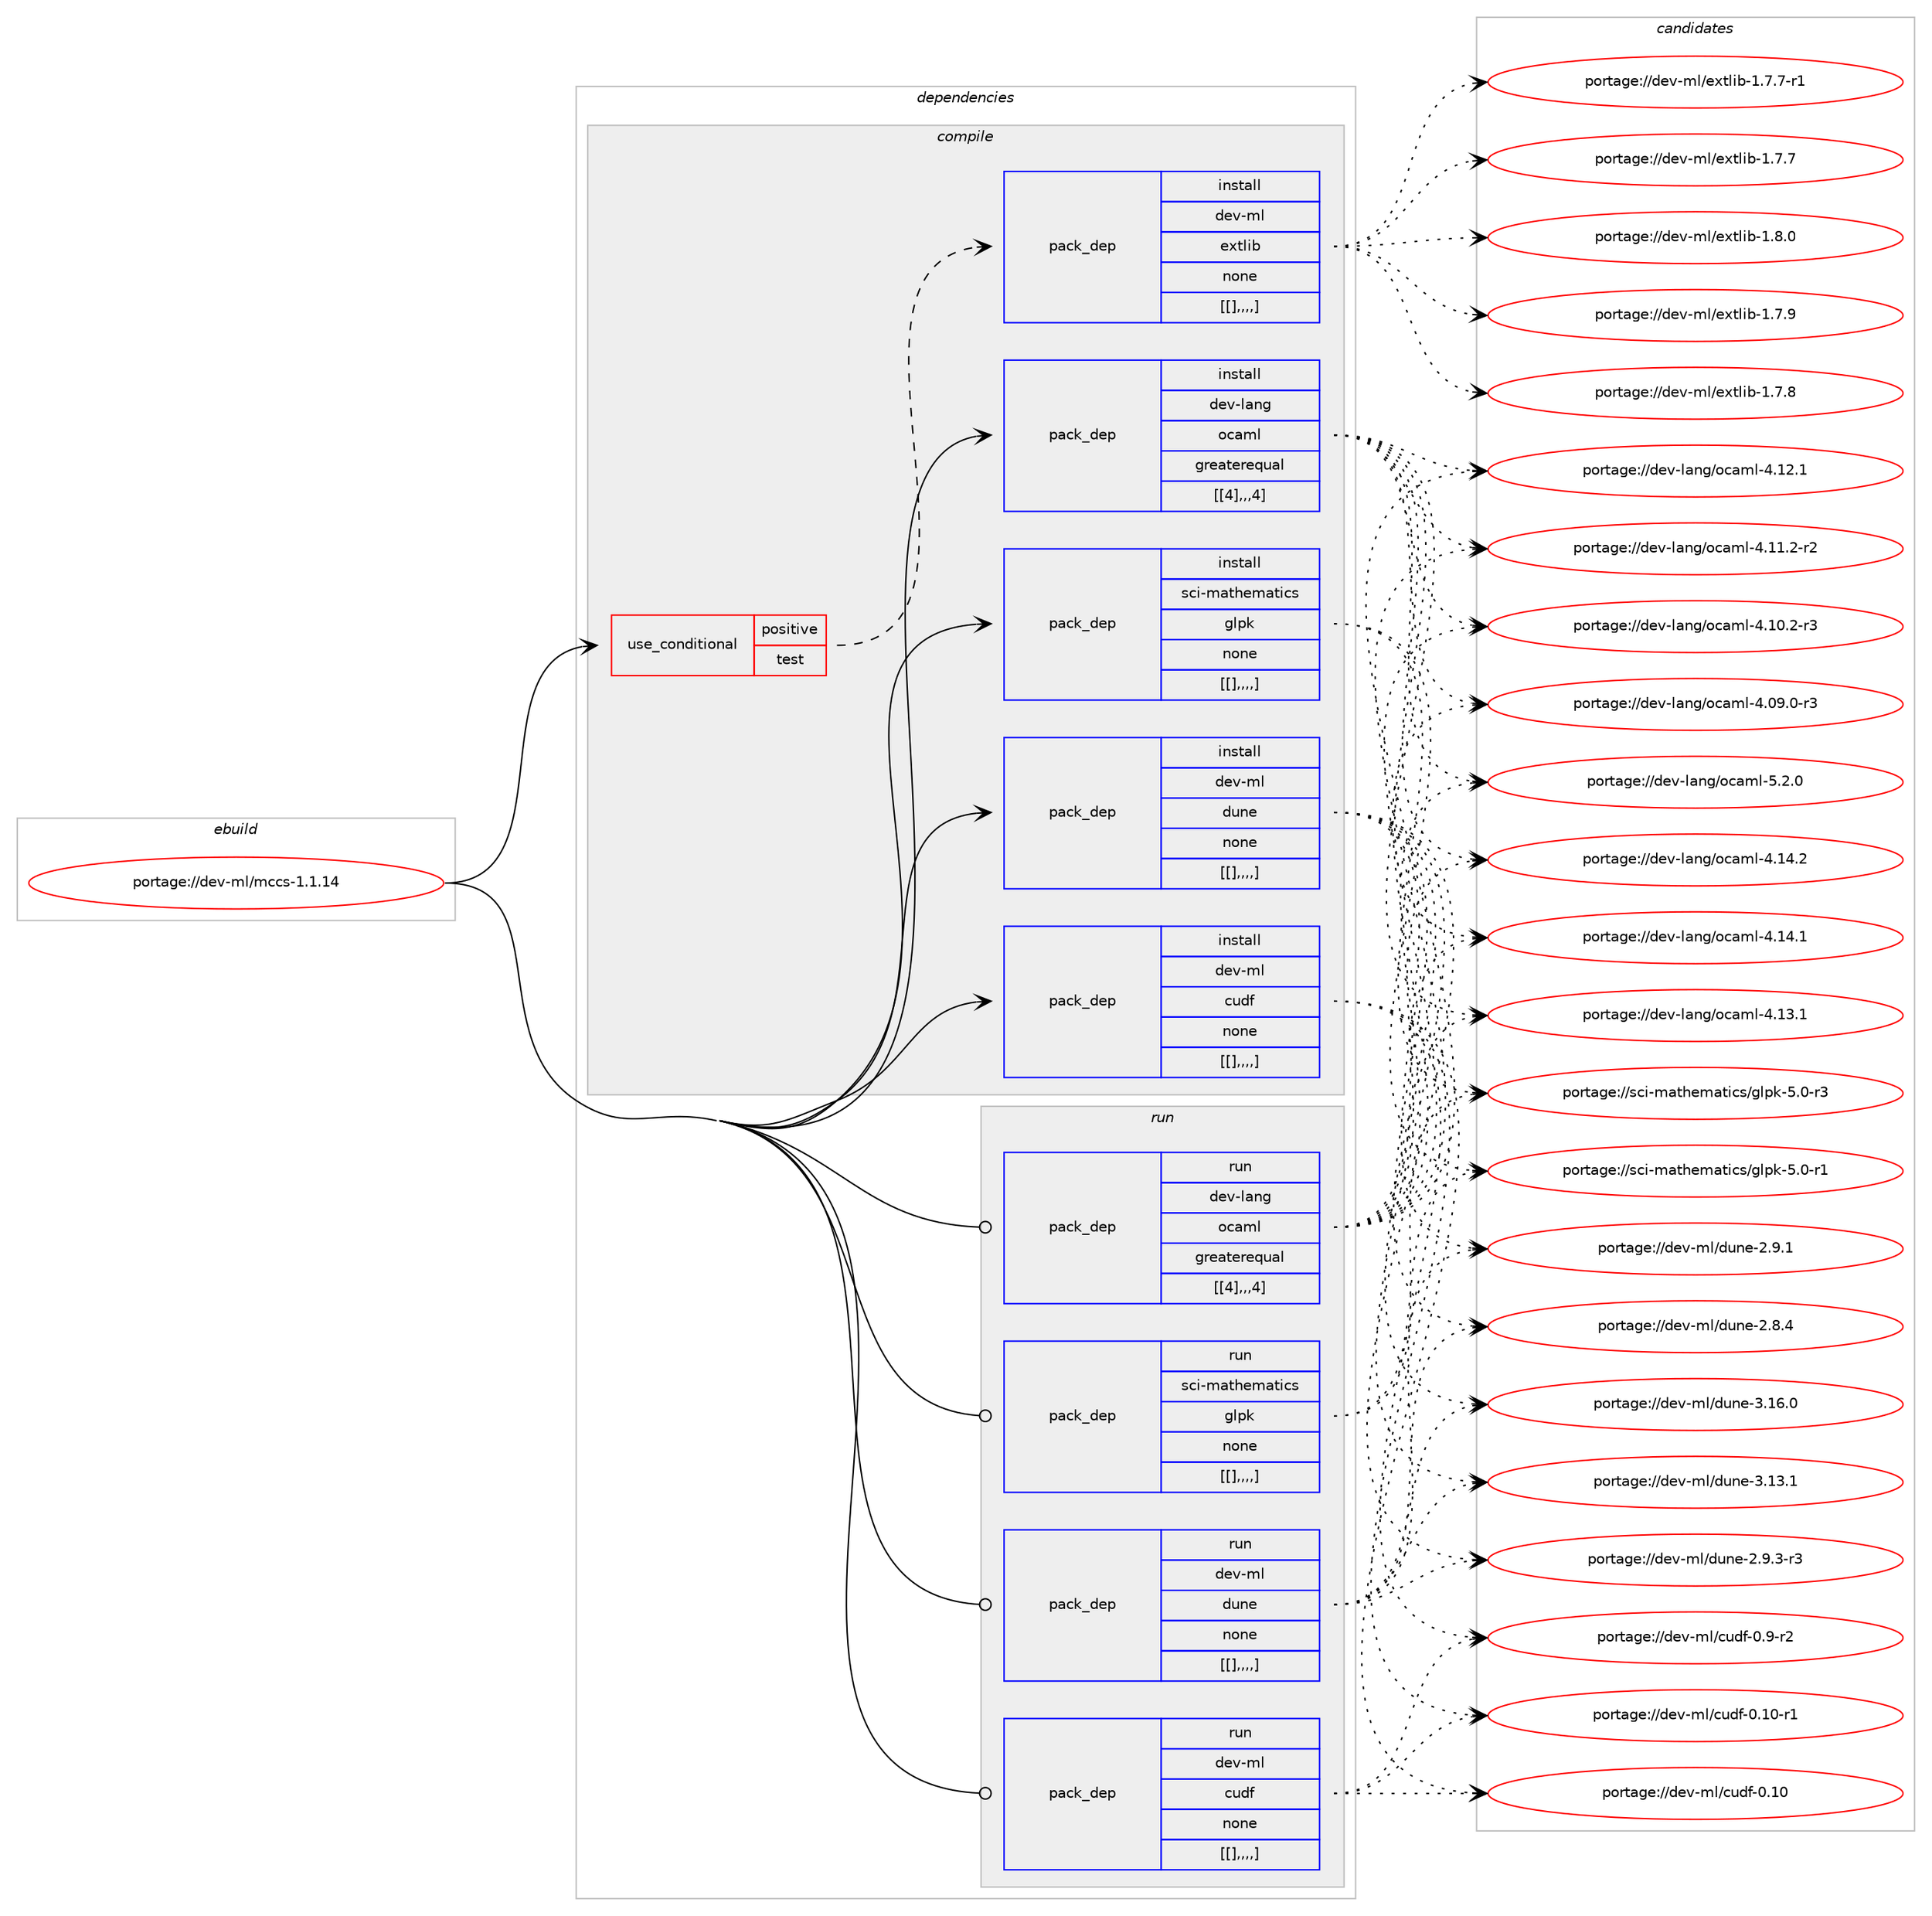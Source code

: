 digraph prolog {

# *************
# Graph options
# *************

newrank=true;
concentrate=true;
compound=true;
graph [rankdir=LR,fontname=Helvetica,fontsize=10,ranksep=1.5];#, ranksep=2.5, nodesep=0.2];
edge  [arrowhead=vee];
node  [fontname=Helvetica,fontsize=10];

# **********
# The ebuild
# **********

subgraph cluster_leftcol {
color=gray;
label=<<i>ebuild</i>>;
id [label="portage://dev-ml/mccs-1.1.14", color=red, width=4, href="../dev-ml/mccs-1.1.14.svg"];
}

# ****************
# The dependencies
# ****************

subgraph cluster_midcol {
color=gray;
label=<<i>dependencies</i>>;
subgraph cluster_compile {
fillcolor="#eeeeee";
style=filled;
label=<<i>compile</i>>;
subgraph cond31233 {
dependency123956 [label=<<TABLE BORDER="0" CELLBORDER="1" CELLSPACING="0" CELLPADDING="4"><TR><TD ROWSPAN="3" CELLPADDING="10">use_conditional</TD></TR><TR><TD>positive</TD></TR><TR><TD>test</TD></TR></TABLE>>, shape=none, color=red];
subgraph pack91471 {
dependency123975 [label=<<TABLE BORDER="0" CELLBORDER="1" CELLSPACING="0" CELLPADDING="4" WIDTH="220"><TR><TD ROWSPAN="6" CELLPADDING="30">pack_dep</TD></TR><TR><TD WIDTH="110">install</TD></TR><TR><TD>dev-ml</TD></TR><TR><TD>extlib</TD></TR><TR><TD>none</TD></TR><TR><TD>[[],,,,]</TD></TR></TABLE>>, shape=none, color=blue];
}
dependency123956:e -> dependency123975:w [weight=20,style="dashed",arrowhead="vee"];
}
id:e -> dependency123956:w [weight=20,style="solid",arrowhead="vee"];
subgraph pack91492 {
dependency124001 [label=<<TABLE BORDER="0" CELLBORDER="1" CELLSPACING="0" CELLPADDING="4" WIDTH="220"><TR><TD ROWSPAN="6" CELLPADDING="30">pack_dep</TD></TR><TR><TD WIDTH="110">install</TD></TR><TR><TD>dev-lang</TD></TR><TR><TD>ocaml</TD></TR><TR><TD>greaterequal</TD></TR><TR><TD>[[4],,,4]</TD></TR></TABLE>>, shape=none, color=blue];
}
id:e -> dependency124001:w [weight=20,style="solid",arrowhead="vee"];
subgraph pack91506 {
dependency124019 [label=<<TABLE BORDER="0" CELLBORDER="1" CELLSPACING="0" CELLPADDING="4" WIDTH="220"><TR><TD ROWSPAN="6" CELLPADDING="30">pack_dep</TD></TR><TR><TD WIDTH="110">install</TD></TR><TR><TD>dev-ml</TD></TR><TR><TD>cudf</TD></TR><TR><TD>none</TD></TR><TR><TD>[[],,,,]</TD></TR></TABLE>>, shape=none, color=blue];
}
id:e -> dependency124019:w [weight=20,style="solid",arrowhead="vee"];
subgraph pack91534 {
dependency124087 [label=<<TABLE BORDER="0" CELLBORDER="1" CELLSPACING="0" CELLPADDING="4" WIDTH="220"><TR><TD ROWSPAN="6" CELLPADDING="30">pack_dep</TD></TR><TR><TD WIDTH="110">install</TD></TR><TR><TD>dev-ml</TD></TR><TR><TD>dune</TD></TR><TR><TD>none</TD></TR><TR><TD>[[],,,,]</TD></TR></TABLE>>, shape=none, color=blue];
}
id:e -> dependency124087:w [weight=20,style="solid",arrowhead="vee"];
subgraph pack91613 {
dependency124129 [label=<<TABLE BORDER="0" CELLBORDER="1" CELLSPACING="0" CELLPADDING="4" WIDTH="220"><TR><TD ROWSPAN="6" CELLPADDING="30">pack_dep</TD></TR><TR><TD WIDTH="110">install</TD></TR><TR><TD>sci-mathematics</TD></TR><TR><TD>glpk</TD></TR><TR><TD>none</TD></TR><TR><TD>[[],,,,]</TD></TR></TABLE>>, shape=none, color=blue];
}
id:e -> dependency124129:w [weight=20,style="solid",arrowhead="vee"];
}
subgraph cluster_compileandrun {
fillcolor="#eeeeee";
style=filled;
label=<<i>compile and run</i>>;
}
subgraph cluster_run {
fillcolor="#eeeeee";
style=filled;
label=<<i>run</i>>;
subgraph pack91617 {
dependency124134 [label=<<TABLE BORDER="0" CELLBORDER="1" CELLSPACING="0" CELLPADDING="4" WIDTH="220"><TR><TD ROWSPAN="6" CELLPADDING="30">pack_dep</TD></TR><TR><TD WIDTH="110">run</TD></TR><TR><TD>dev-lang</TD></TR><TR><TD>ocaml</TD></TR><TR><TD>greaterequal</TD></TR><TR><TD>[[4],,,4]</TD></TR></TABLE>>, shape=none, color=blue];
}
id:e -> dependency124134:w [weight=20,style="solid",arrowhead="odot"];
subgraph pack91626 {
dependency124145 [label=<<TABLE BORDER="0" CELLBORDER="1" CELLSPACING="0" CELLPADDING="4" WIDTH="220"><TR><TD ROWSPAN="6" CELLPADDING="30">pack_dep</TD></TR><TR><TD WIDTH="110">run</TD></TR><TR><TD>dev-ml</TD></TR><TR><TD>cudf</TD></TR><TR><TD>none</TD></TR><TR><TD>[[],,,,]</TD></TR></TABLE>>, shape=none, color=blue];
}
id:e -> dependency124145:w [weight=20,style="solid",arrowhead="odot"];
subgraph pack91642 {
dependency124164 [label=<<TABLE BORDER="0" CELLBORDER="1" CELLSPACING="0" CELLPADDING="4" WIDTH="220"><TR><TD ROWSPAN="6" CELLPADDING="30">pack_dep</TD></TR><TR><TD WIDTH="110">run</TD></TR><TR><TD>dev-ml</TD></TR><TR><TD>dune</TD></TR><TR><TD>none</TD></TR><TR><TD>[[],,,,]</TD></TR></TABLE>>, shape=none, color=blue];
}
id:e -> dependency124164:w [weight=20,style="solid",arrowhead="odot"];
subgraph pack91677 {
dependency124261 [label=<<TABLE BORDER="0" CELLBORDER="1" CELLSPACING="0" CELLPADDING="4" WIDTH="220"><TR><TD ROWSPAN="6" CELLPADDING="30">pack_dep</TD></TR><TR><TD WIDTH="110">run</TD></TR><TR><TD>sci-mathematics</TD></TR><TR><TD>glpk</TD></TR><TR><TD>none</TD></TR><TR><TD>[[],,,,]</TD></TR></TABLE>>, shape=none, color=blue];
}
id:e -> dependency124261:w [weight=20,style="solid",arrowhead="odot"];
}
}

# **************
# The candidates
# **************

subgraph cluster_choices {
rank=same;
color=gray;
label=<<i>candidates</i>>;

subgraph choice91207 {
color=black;
nodesep=1;
choice100101118451091084710112011610810598454946564648 [label="portage://dev-ml/extlib-1.8.0", color=red, width=4,href="../dev-ml/extlib-1.8.0.svg"];
choice100101118451091084710112011610810598454946554657 [label="portage://dev-ml/extlib-1.7.9", color=red, width=4,href="../dev-ml/extlib-1.7.9.svg"];
choice100101118451091084710112011610810598454946554656 [label="portage://dev-ml/extlib-1.7.8", color=red, width=4,href="../dev-ml/extlib-1.7.8.svg"];
choice1001011184510910847101120116108105984549465546554511449 [label="portage://dev-ml/extlib-1.7.7-r1", color=red, width=4,href="../dev-ml/extlib-1.7.7-r1.svg"];
choice100101118451091084710112011610810598454946554655 [label="portage://dev-ml/extlib-1.7.7", color=red, width=4,href="../dev-ml/extlib-1.7.7.svg"];
dependency123975:e -> choice100101118451091084710112011610810598454946564648:w [style=dotted,weight="100"];
dependency123975:e -> choice100101118451091084710112011610810598454946554657:w [style=dotted,weight="100"];
dependency123975:e -> choice100101118451091084710112011610810598454946554656:w [style=dotted,weight="100"];
dependency123975:e -> choice1001011184510910847101120116108105984549465546554511449:w [style=dotted,weight="100"];
dependency123975:e -> choice100101118451091084710112011610810598454946554655:w [style=dotted,weight="100"];
}
subgraph choice91214 {
color=black;
nodesep=1;
choice1001011184510897110103471119997109108455346504648 [label="portage://dev-lang/ocaml-5.2.0", color=red, width=4,href="../dev-lang/ocaml-5.2.0.svg"];
choice100101118451089711010347111999710910845524649524650 [label="portage://dev-lang/ocaml-4.14.2", color=red, width=4,href="../dev-lang/ocaml-4.14.2.svg"];
choice100101118451089711010347111999710910845524649524649 [label="portage://dev-lang/ocaml-4.14.1", color=red, width=4,href="../dev-lang/ocaml-4.14.1.svg"];
choice100101118451089711010347111999710910845524649514649 [label="portage://dev-lang/ocaml-4.13.1", color=red, width=4,href="../dev-lang/ocaml-4.13.1.svg"];
choice100101118451089711010347111999710910845524649504649 [label="portage://dev-lang/ocaml-4.12.1", color=red, width=4,href="../dev-lang/ocaml-4.12.1.svg"];
choice1001011184510897110103471119997109108455246494946504511450 [label="portage://dev-lang/ocaml-4.11.2-r2", color=red, width=4,href="../dev-lang/ocaml-4.11.2-r2.svg"];
choice1001011184510897110103471119997109108455246494846504511451 [label="portage://dev-lang/ocaml-4.10.2-r3", color=red, width=4,href="../dev-lang/ocaml-4.10.2-r3.svg"];
choice1001011184510897110103471119997109108455246485746484511451 [label="portage://dev-lang/ocaml-4.09.0-r3", color=red, width=4,href="../dev-lang/ocaml-4.09.0-r3.svg"];
dependency124001:e -> choice1001011184510897110103471119997109108455346504648:w [style=dotted,weight="100"];
dependency124001:e -> choice100101118451089711010347111999710910845524649524650:w [style=dotted,weight="100"];
dependency124001:e -> choice100101118451089711010347111999710910845524649524649:w [style=dotted,weight="100"];
dependency124001:e -> choice100101118451089711010347111999710910845524649514649:w [style=dotted,weight="100"];
dependency124001:e -> choice100101118451089711010347111999710910845524649504649:w [style=dotted,weight="100"];
dependency124001:e -> choice1001011184510897110103471119997109108455246494946504511450:w [style=dotted,weight="100"];
dependency124001:e -> choice1001011184510897110103471119997109108455246494846504511451:w [style=dotted,weight="100"];
dependency124001:e -> choice1001011184510897110103471119997109108455246485746484511451:w [style=dotted,weight="100"];
}
subgraph choice91273 {
color=black;
nodesep=1;
choice10010111845109108479911710010245484649484511449 [label="portage://dev-ml/cudf-0.10-r1", color=red, width=4,href="../dev-ml/cudf-0.10-r1.svg"];
choice1001011184510910847991171001024548464948 [label="portage://dev-ml/cudf-0.10", color=red, width=4,href="../dev-ml/cudf-0.10.svg"];
choice100101118451091084799117100102454846574511450 [label="portage://dev-ml/cudf-0.9-r2", color=red, width=4,href="../dev-ml/cudf-0.9-r2.svg"];
dependency124019:e -> choice10010111845109108479911710010245484649484511449:w [style=dotted,weight="100"];
dependency124019:e -> choice1001011184510910847991171001024548464948:w [style=dotted,weight="100"];
dependency124019:e -> choice100101118451091084799117100102454846574511450:w [style=dotted,weight="100"];
}
subgraph choice91280 {
color=black;
nodesep=1;
choice100101118451091084710011711010145514649544648 [label="portage://dev-ml/dune-3.16.0", color=red, width=4,href="../dev-ml/dune-3.16.0.svg"];
choice100101118451091084710011711010145514649514649 [label="portage://dev-ml/dune-3.13.1", color=red, width=4,href="../dev-ml/dune-3.13.1.svg"];
choice10010111845109108471001171101014550465746514511451 [label="portage://dev-ml/dune-2.9.3-r3", color=red, width=4,href="../dev-ml/dune-2.9.3-r3.svg"];
choice1001011184510910847100117110101455046574649 [label="portage://dev-ml/dune-2.9.1", color=red, width=4,href="../dev-ml/dune-2.9.1.svg"];
choice1001011184510910847100117110101455046564652 [label="portage://dev-ml/dune-2.8.4", color=red, width=4,href="../dev-ml/dune-2.8.4.svg"];
dependency124087:e -> choice100101118451091084710011711010145514649544648:w [style=dotted,weight="100"];
dependency124087:e -> choice100101118451091084710011711010145514649514649:w [style=dotted,weight="100"];
dependency124087:e -> choice10010111845109108471001171101014550465746514511451:w [style=dotted,weight="100"];
dependency124087:e -> choice1001011184510910847100117110101455046574649:w [style=dotted,weight="100"];
dependency124087:e -> choice1001011184510910847100117110101455046564652:w [style=dotted,weight="100"];
}
subgraph choice91288 {
color=black;
nodesep=1;
choice115991054510997116104101109971161059911547103108112107455346484511451 [label="portage://sci-mathematics/glpk-5.0-r3", color=red, width=4,href="../sci-mathematics/glpk-5.0-r3.svg"];
choice115991054510997116104101109971161059911547103108112107455346484511449 [label="portage://sci-mathematics/glpk-5.0-r1", color=red, width=4,href="../sci-mathematics/glpk-5.0-r1.svg"];
dependency124129:e -> choice115991054510997116104101109971161059911547103108112107455346484511451:w [style=dotted,weight="100"];
dependency124129:e -> choice115991054510997116104101109971161059911547103108112107455346484511449:w [style=dotted,weight="100"];
}
subgraph choice91304 {
color=black;
nodesep=1;
choice1001011184510897110103471119997109108455346504648 [label="portage://dev-lang/ocaml-5.2.0", color=red, width=4,href="../dev-lang/ocaml-5.2.0.svg"];
choice100101118451089711010347111999710910845524649524650 [label="portage://dev-lang/ocaml-4.14.2", color=red, width=4,href="../dev-lang/ocaml-4.14.2.svg"];
choice100101118451089711010347111999710910845524649524649 [label="portage://dev-lang/ocaml-4.14.1", color=red, width=4,href="../dev-lang/ocaml-4.14.1.svg"];
choice100101118451089711010347111999710910845524649514649 [label="portage://dev-lang/ocaml-4.13.1", color=red, width=4,href="../dev-lang/ocaml-4.13.1.svg"];
choice100101118451089711010347111999710910845524649504649 [label="portage://dev-lang/ocaml-4.12.1", color=red, width=4,href="../dev-lang/ocaml-4.12.1.svg"];
choice1001011184510897110103471119997109108455246494946504511450 [label="portage://dev-lang/ocaml-4.11.2-r2", color=red, width=4,href="../dev-lang/ocaml-4.11.2-r2.svg"];
choice1001011184510897110103471119997109108455246494846504511451 [label="portage://dev-lang/ocaml-4.10.2-r3", color=red, width=4,href="../dev-lang/ocaml-4.10.2-r3.svg"];
choice1001011184510897110103471119997109108455246485746484511451 [label="portage://dev-lang/ocaml-4.09.0-r3", color=red, width=4,href="../dev-lang/ocaml-4.09.0-r3.svg"];
dependency124134:e -> choice1001011184510897110103471119997109108455346504648:w [style=dotted,weight="100"];
dependency124134:e -> choice100101118451089711010347111999710910845524649524650:w [style=dotted,weight="100"];
dependency124134:e -> choice100101118451089711010347111999710910845524649524649:w [style=dotted,weight="100"];
dependency124134:e -> choice100101118451089711010347111999710910845524649514649:w [style=dotted,weight="100"];
dependency124134:e -> choice100101118451089711010347111999710910845524649504649:w [style=dotted,weight="100"];
dependency124134:e -> choice1001011184510897110103471119997109108455246494946504511450:w [style=dotted,weight="100"];
dependency124134:e -> choice1001011184510897110103471119997109108455246494846504511451:w [style=dotted,weight="100"];
dependency124134:e -> choice1001011184510897110103471119997109108455246485746484511451:w [style=dotted,weight="100"];
}
subgraph choice91315 {
color=black;
nodesep=1;
choice10010111845109108479911710010245484649484511449 [label="portage://dev-ml/cudf-0.10-r1", color=red, width=4,href="../dev-ml/cudf-0.10-r1.svg"];
choice1001011184510910847991171001024548464948 [label="portage://dev-ml/cudf-0.10", color=red, width=4,href="../dev-ml/cudf-0.10.svg"];
choice100101118451091084799117100102454846574511450 [label="portage://dev-ml/cudf-0.9-r2", color=red, width=4,href="../dev-ml/cudf-0.9-r2.svg"];
dependency124145:e -> choice10010111845109108479911710010245484649484511449:w [style=dotted,weight="100"];
dependency124145:e -> choice1001011184510910847991171001024548464948:w [style=dotted,weight="100"];
dependency124145:e -> choice100101118451091084799117100102454846574511450:w [style=dotted,weight="100"];
}
subgraph choice91394 {
color=black;
nodesep=1;
choice100101118451091084710011711010145514649544648 [label="portage://dev-ml/dune-3.16.0", color=red, width=4,href="../dev-ml/dune-3.16.0.svg"];
choice100101118451091084710011711010145514649514649 [label="portage://dev-ml/dune-3.13.1", color=red, width=4,href="../dev-ml/dune-3.13.1.svg"];
choice10010111845109108471001171101014550465746514511451 [label="portage://dev-ml/dune-2.9.3-r3", color=red, width=4,href="../dev-ml/dune-2.9.3-r3.svg"];
choice1001011184510910847100117110101455046574649 [label="portage://dev-ml/dune-2.9.1", color=red, width=4,href="../dev-ml/dune-2.9.1.svg"];
choice1001011184510910847100117110101455046564652 [label="portage://dev-ml/dune-2.8.4", color=red, width=4,href="../dev-ml/dune-2.8.4.svg"];
dependency124164:e -> choice100101118451091084710011711010145514649544648:w [style=dotted,weight="100"];
dependency124164:e -> choice100101118451091084710011711010145514649514649:w [style=dotted,weight="100"];
dependency124164:e -> choice10010111845109108471001171101014550465746514511451:w [style=dotted,weight="100"];
dependency124164:e -> choice1001011184510910847100117110101455046574649:w [style=dotted,weight="100"];
dependency124164:e -> choice1001011184510910847100117110101455046564652:w [style=dotted,weight="100"];
}
subgraph choice91407 {
color=black;
nodesep=1;
choice115991054510997116104101109971161059911547103108112107455346484511451 [label="portage://sci-mathematics/glpk-5.0-r3", color=red, width=4,href="../sci-mathematics/glpk-5.0-r3.svg"];
choice115991054510997116104101109971161059911547103108112107455346484511449 [label="portage://sci-mathematics/glpk-5.0-r1", color=red, width=4,href="../sci-mathematics/glpk-5.0-r1.svg"];
dependency124261:e -> choice115991054510997116104101109971161059911547103108112107455346484511451:w [style=dotted,weight="100"];
dependency124261:e -> choice115991054510997116104101109971161059911547103108112107455346484511449:w [style=dotted,weight="100"];
}
}

}
